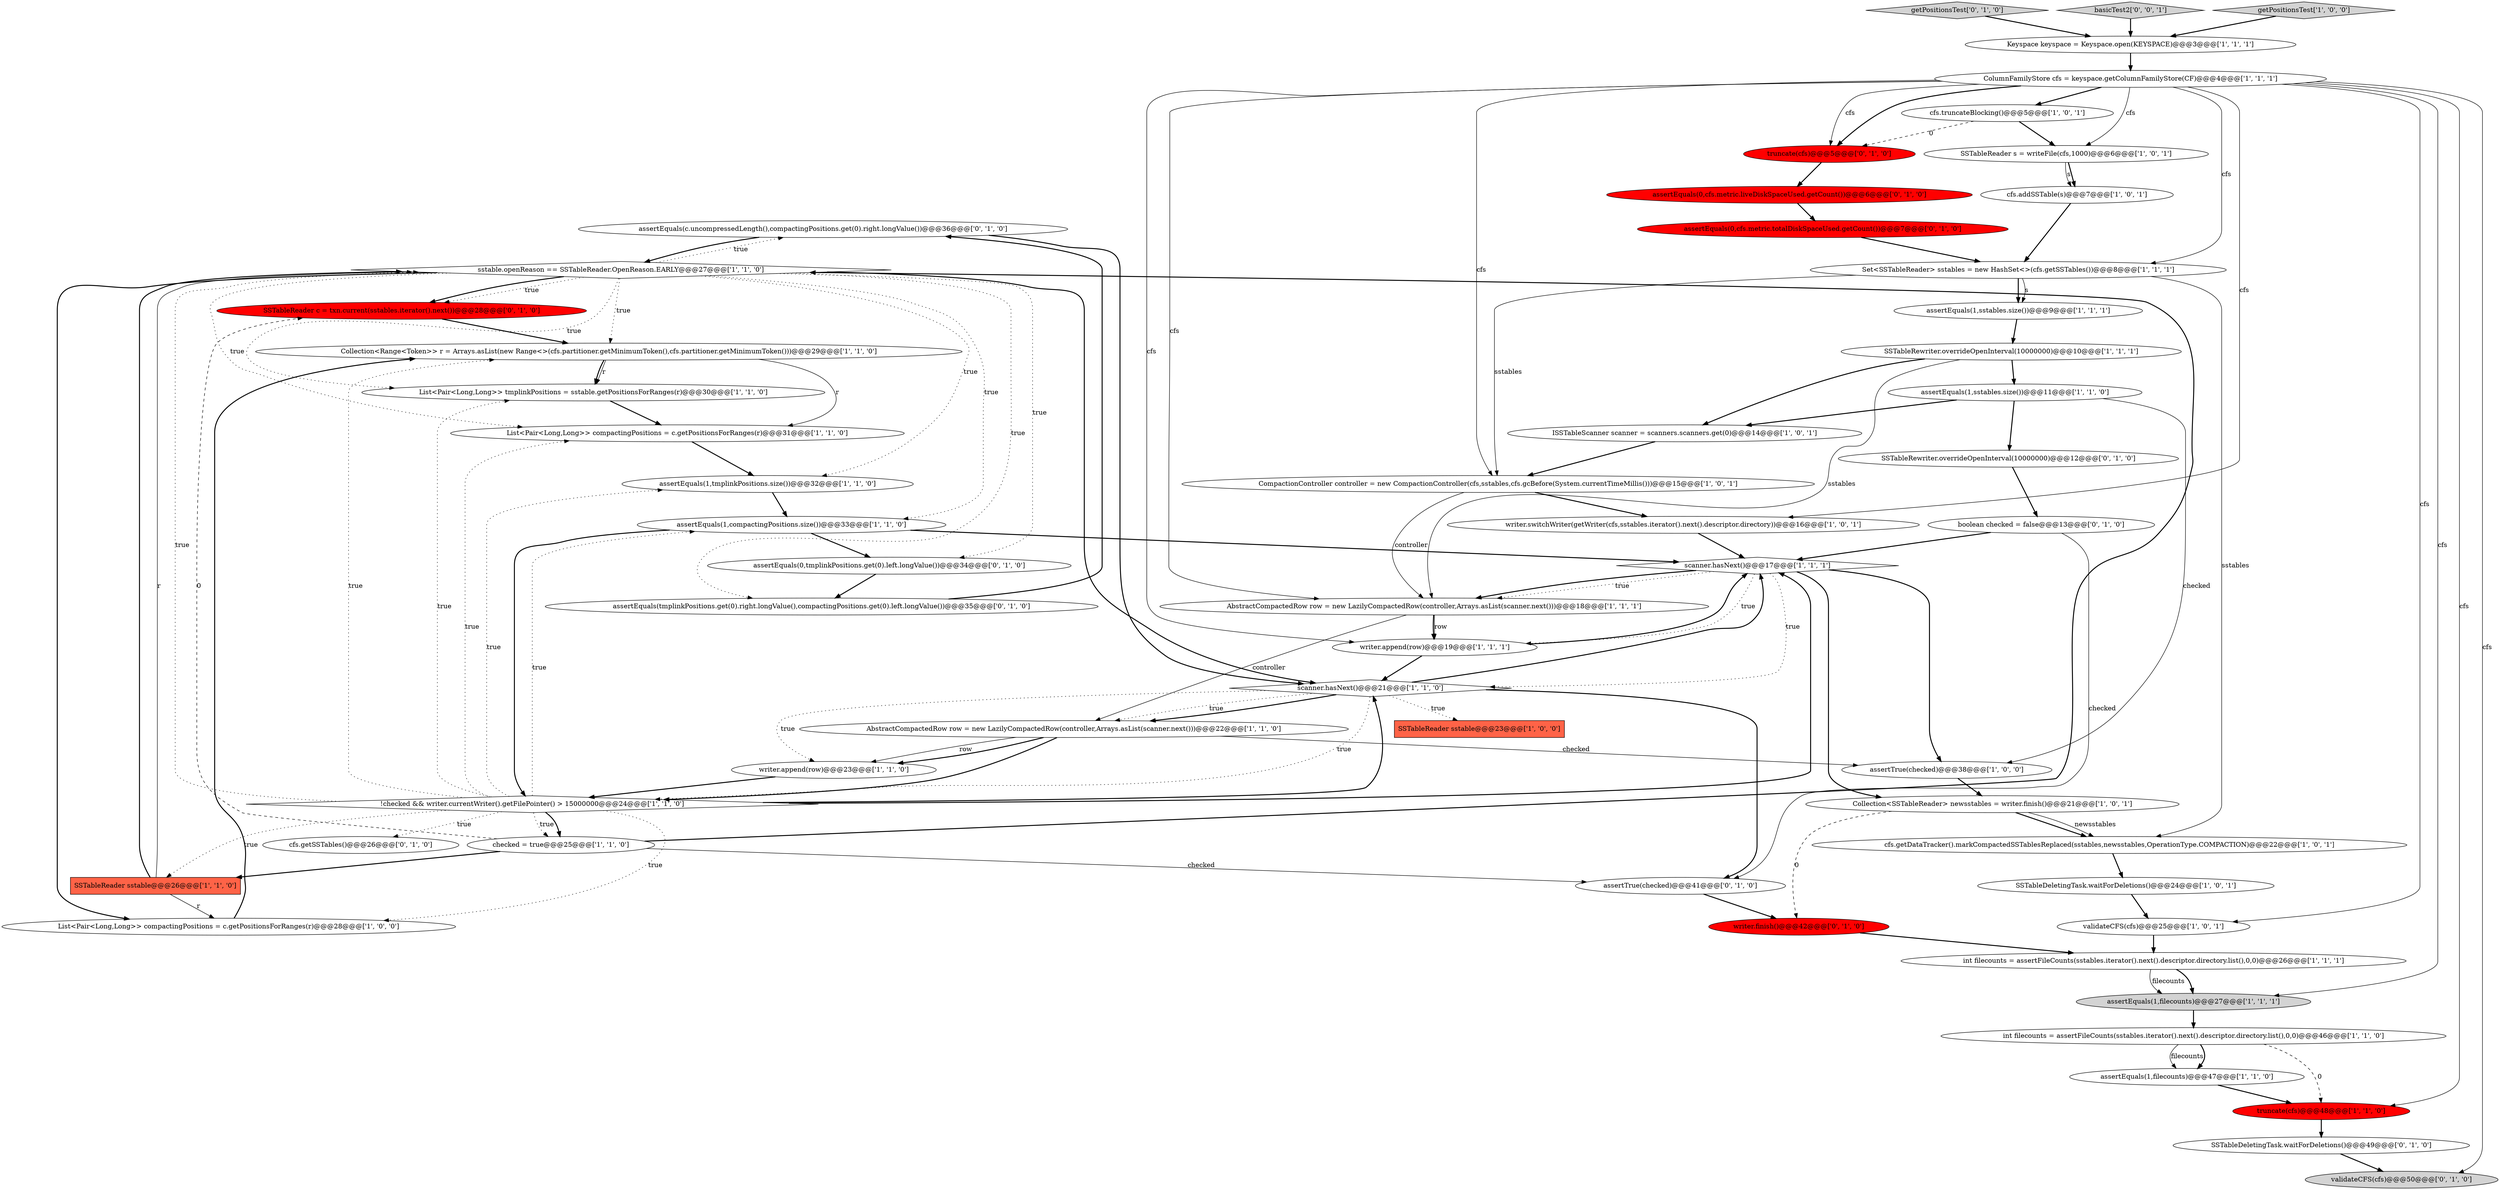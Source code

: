 digraph {
50 [style = filled, label = "assertEquals(c.uncompressedLength(),compactingPositions.get(0).right.longValue())@@@36@@@['0', '1', '0']", fillcolor = white, shape = ellipse image = "AAA0AAABBB2BBB"];
34 [style = filled, label = "List<Pair<Long,Long>> tmplinkPositions = sstable.getPositionsForRanges(r)@@@30@@@['1', '1', '0']", fillcolor = white, shape = ellipse image = "AAA0AAABBB1BBB"];
37 [style = filled, label = "Keyspace keyspace = Keyspace.open(KEYSPACE)@@@3@@@['1', '1', '1']", fillcolor = white, shape = ellipse image = "AAA0AAABBB1BBB"];
38 [style = filled, label = "cfs.truncateBlocking()@@@5@@@['1', '0', '1']", fillcolor = white, shape = ellipse image = "AAA0AAABBB1BBB"];
53 [style = filled, label = "assertEquals(0,cfs.metric.totalDiskSpaceUsed.getCount())@@@7@@@['0', '1', '0']", fillcolor = red, shape = ellipse image = "AAA1AAABBB2BBB"];
1 [style = filled, label = "writer.append(row)@@@19@@@['1', '1', '1']", fillcolor = white, shape = ellipse image = "AAA0AAABBB1BBB"];
48 [style = filled, label = "validateCFS(cfs)@@@50@@@['0', '1', '0']", fillcolor = lightgray, shape = ellipse image = "AAA0AAABBB2BBB"];
6 [style = filled, label = "cfs.getDataTracker().markCompactedSSTablesReplaced(sstables,newsstables,OperationType.COMPACTION)@@@22@@@['1', '0', '1']", fillcolor = white, shape = ellipse image = "AAA0AAABBB1BBB"];
41 [style = filled, label = "getPositionsTest['0', '1', '0']", fillcolor = lightgray, shape = diamond image = "AAA0AAABBB2BBB"];
23 [style = filled, label = "writer.append(row)@@@23@@@['1', '1', '0']", fillcolor = white, shape = ellipse image = "AAA0AAABBB1BBB"];
35 [style = filled, label = "SSTableRewriter.overrideOpenInterval(10000000)@@@10@@@['1', '1', '1']", fillcolor = white, shape = ellipse image = "AAA0AAABBB1BBB"];
54 [style = filled, label = "assertEquals(0,tmplinkPositions.get(0).left.longValue())@@@34@@@['0', '1', '0']", fillcolor = white, shape = ellipse image = "AAA0AAABBB2BBB"];
11 [style = filled, label = "List<Pair<Long,Long>> compactingPositions = c.getPositionsForRanges(r)@@@28@@@['1', '0', '0']", fillcolor = white, shape = ellipse image = "AAA0AAABBB1BBB"];
20 [style = filled, label = "assertEquals(1,compactingPositions.size())@@@33@@@['1', '1', '0']", fillcolor = white, shape = ellipse image = "AAA0AAABBB1BBB"];
19 [style = filled, label = "ColumnFamilyStore cfs = keyspace.getColumnFamilyStore(CF)@@@4@@@['1', '1', '1']", fillcolor = white, shape = ellipse image = "AAA0AAABBB1BBB"];
52 [style = filled, label = "cfs.getSSTables()@@@26@@@['0', '1', '0']", fillcolor = white, shape = ellipse image = "AAA0AAABBB2BBB"];
2 [style = filled, label = "SSTableDeletingTask.waitForDeletions()@@@24@@@['1', '0', '1']", fillcolor = white, shape = ellipse image = "AAA0AAABBB1BBB"];
13 [style = filled, label = "int filecounts = assertFileCounts(sstables.iterator().next().descriptor.directory.list(),0,0)@@@26@@@['1', '1', '1']", fillcolor = white, shape = ellipse image = "AAA0AAABBB1BBB"];
47 [style = filled, label = "writer.finish()@@@42@@@['0', '1', '0']", fillcolor = red, shape = ellipse image = "AAA1AAABBB2BBB"];
7 [style = filled, label = "validateCFS(cfs)@@@25@@@['1', '0', '1']", fillcolor = white, shape = ellipse image = "AAA0AAABBB1BBB"];
45 [style = filled, label = "assertEquals(0,cfs.metric.liveDiskSpaceUsed.getCount())@@@6@@@['0', '1', '0']", fillcolor = red, shape = ellipse image = "AAA1AAABBB2BBB"];
10 [style = filled, label = "AbstractCompactedRow row = new LazilyCompactedRow(controller,Arrays.asList(scanner.next()))@@@18@@@['1', '1', '1']", fillcolor = white, shape = ellipse image = "AAA0AAABBB1BBB"];
15 [style = filled, label = "SSTableReader sstable@@@26@@@['1', '1', '0']", fillcolor = tomato, shape = box image = "AAA0AAABBB1BBB"];
12 [style = filled, label = "checked = true@@@25@@@['1', '1', '0']", fillcolor = white, shape = ellipse image = "AAA0AAABBB1BBB"];
43 [style = filled, label = "assertTrue(checked)@@@41@@@['0', '1', '0']", fillcolor = white, shape = ellipse image = "AAA0AAABBB2BBB"];
17 [style = filled, label = "writer.switchWriter(getWriter(cfs,sstables.iterator().next().descriptor.directory))@@@16@@@['1', '0', '1']", fillcolor = white, shape = ellipse image = "AAA0AAABBB1BBB"];
25 [style = filled, label = "Set<SSTableReader> sstables = new HashSet<>(cfs.getSSTables())@@@8@@@['1', '1', '1']", fillcolor = white, shape = ellipse image = "AAA0AAABBB1BBB"];
31 [style = filled, label = "cfs.addSSTable(s)@@@7@@@['1', '0', '1']", fillcolor = white, shape = ellipse image = "AAA0AAABBB1BBB"];
55 [style = filled, label = "basicTest2['0', '0', '1']", fillcolor = lightgray, shape = diamond image = "AAA0AAABBB3BBB"];
4 [style = filled, label = "SSTableReader sstable@@@23@@@['1', '0', '0']", fillcolor = tomato, shape = box image = "AAA0AAABBB1BBB"];
0 [style = filled, label = "assertTrue(checked)@@@38@@@['1', '0', '0']", fillcolor = white, shape = ellipse image = "AAA0AAABBB1BBB"];
8 [style = filled, label = "sstable.openReason == SSTableReader.OpenReason.EARLY@@@27@@@['1', '1', '0']", fillcolor = white, shape = diamond image = "AAA0AAABBB1BBB"];
32 [style = filled, label = "Collection<SSTableReader> newsstables = writer.finish()@@@21@@@['1', '0', '1']", fillcolor = white, shape = ellipse image = "AAA0AAABBB1BBB"];
16 [style = filled, label = "assertEquals(1,filecounts)@@@47@@@['1', '1', '0']", fillcolor = white, shape = ellipse image = "AAA0AAABBB1BBB"];
22 [style = filled, label = "assertEquals(1,filecounts)@@@27@@@['1', '1', '1']", fillcolor = lightgray, shape = ellipse image = "AAA0AAABBB1BBB"];
44 [style = filled, label = "assertEquals(tmplinkPositions.get(0).right.longValue(),compactingPositions.get(0).left.longValue())@@@35@@@['0', '1', '0']", fillcolor = white, shape = ellipse image = "AAA0AAABBB2BBB"];
51 [style = filled, label = "SSTableRewriter.overrideOpenInterval(10000000)@@@12@@@['0', '1', '0']", fillcolor = white, shape = ellipse image = "AAA0AAABBB2BBB"];
30 [style = filled, label = "int filecounts = assertFileCounts(sstables.iterator().next().descriptor.directory.list(),0,0)@@@46@@@['1', '1', '0']", fillcolor = white, shape = ellipse image = "AAA0AAABBB1BBB"];
29 [style = filled, label = "scanner.hasNext()@@@21@@@['1', '1', '0']", fillcolor = white, shape = diamond image = "AAA0AAABBB1BBB"];
33 [style = filled, label = "scanner.hasNext()@@@17@@@['1', '1', '1']", fillcolor = white, shape = diamond image = "AAA0AAABBB1BBB"];
21 [style = filled, label = "!checked && writer.currentWriter().getFilePointer() > 15000000@@@24@@@['1', '1', '0']", fillcolor = white, shape = diamond image = "AAA0AAABBB1BBB"];
24 [style = filled, label = "Collection<Range<Token>> r = Arrays.asList(new Range<>(cfs.partitioner.getMinimumToken(),cfs.partitioner.getMinimumToken()))@@@29@@@['1', '1', '0']", fillcolor = white, shape = ellipse image = "AAA0AAABBB1BBB"];
40 [style = filled, label = "SSTableDeletingTask.waitForDeletions()@@@49@@@['0', '1', '0']", fillcolor = white, shape = ellipse image = "AAA0AAABBB2BBB"];
26 [style = filled, label = "assertEquals(1,sstables.size())@@@9@@@['1', '1', '1']", fillcolor = white, shape = ellipse image = "AAA0AAABBB1BBB"];
42 [style = filled, label = "truncate(cfs)@@@5@@@['0', '1', '0']", fillcolor = red, shape = ellipse image = "AAA1AAABBB2BBB"];
28 [style = filled, label = "ISSTableScanner scanner = scanners.scanners.get(0)@@@14@@@['1', '0', '1']", fillcolor = white, shape = ellipse image = "AAA0AAABBB1BBB"];
39 [style = filled, label = "assertEquals(1,sstables.size())@@@11@@@['1', '1', '0']", fillcolor = white, shape = ellipse image = "AAA0AAABBB1BBB"];
14 [style = filled, label = "getPositionsTest['1', '0', '0']", fillcolor = lightgray, shape = diamond image = "AAA0AAABBB1BBB"];
18 [style = filled, label = "List<Pair<Long,Long>> compactingPositions = c.getPositionsForRanges(r)@@@31@@@['1', '1', '0']", fillcolor = white, shape = ellipse image = "AAA0AAABBB1BBB"];
27 [style = filled, label = "truncate(cfs)@@@48@@@['1', '1', '0']", fillcolor = red, shape = ellipse image = "AAA1AAABBB1BBB"];
3 [style = filled, label = "SSTableReader s = writeFile(cfs,1000)@@@6@@@['1', '0', '1']", fillcolor = white, shape = ellipse image = "AAA0AAABBB1BBB"];
9 [style = filled, label = "CompactionController controller = new CompactionController(cfs,sstables,cfs.gcBefore(System.currentTimeMillis()))@@@15@@@['1', '0', '1']", fillcolor = white, shape = ellipse image = "AAA0AAABBB1BBB"];
5 [style = filled, label = "assertEquals(1,tmplinkPositions.size())@@@32@@@['1', '1', '0']", fillcolor = white, shape = ellipse image = "AAA0AAABBB1BBB"];
46 [style = filled, label = "SSTableReader c = txn.current(sstables.iterator().next())@@@28@@@['0', '1', '0']", fillcolor = red, shape = ellipse image = "AAA1AAABBB2BBB"];
36 [style = filled, label = "AbstractCompactedRow row = new LazilyCompactedRow(controller,Arrays.asList(scanner.next()))@@@22@@@['1', '1', '0']", fillcolor = white, shape = ellipse image = "AAA0AAABBB1BBB"];
49 [style = filled, label = "boolean checked = false@@@13@@@['0', '1', '0']", fillcolor = white, shape = ellipse image = "AAA0AAABBB2BBB"];
32->47 [style = dashed, label="0"];
21->12 [style = dotted, label="true"];
21->11 [style = dotted, label="true"];
21->15 [style = dotted, label="true"];
5->20 [style = bold, label=""];
19->3 [style = solid, label="cfs"];
42->45 [style = bold, label=""];
21->18 [style = dotted, label="true"];
21->8 [style = dotted, label="true"];
24->34 [style = solid, label="r"];
34->18 [style = bold, label=""];
21->52 [style = dotted, label="true"];
28->9 [style = bold, label=""];
24->34 [style = bold, label=""];
35->10 [style = solid, label="sstables"];
29->23 [style = dotted, label="true"];
25->6 [style = solid, label="sstables"];
32->6 [style = bold, label=""];
22->30 [style = bold, label=""];
19->25 [style = solid, label="cfs"];
49->43 [style = solid, label="checked"];
33->0 [style = bold, label=""];
1->33 [style = bold, label=""];
12->43 [style = solid, label="checked"];
19->7 [style = solid, label="cfs"];
21->24 [style = dotted, label="true"];
39->51 [style = bold, label=""];
26->35 [style = bold, label=""];
15->8 [style = solid, label="r"];
29->43 [style = bold, label=""];
19->17 [style = solid, label="cfs"];
8->20 [style = dotted, label="true"];
12->46 [style = dashed, label="0"];
13->22 [style = bold, label=""];
8->11 [style = bold, label=""];
29->36 [style = dotted, label="true"];
55->37 [style = bold, label=""];
19->42 [style = solid, label="cfs"];
21->5 [style = dotted, label="true"];
14->37 [style = bold, label=""];
29->36 [style = bold, label=""];
19->42 [style = bold, label=""];
50->29 [style = bold, label=""];
21->20 [style = dotted, label="true"];
8->46 [style = dotted, label="true"];
46->24 [style = bold, label=""];
41->37 [style = bold, label=""];
36->0 [style = solid, label="checked"];
30->27 [style = dashed, label="0"];
9->17 [style = bold, label=""];
44->50 [style = bold, label=""];
8->34 [style = dotted, label="true"];
6->2 [style = bold, label=""];
35->28 [style = bold, label=""];
8->50 [style = dotted, label="true"];
21->29 [style = bold, label=""];
43->47 [style = bold, label=""];
54->44 [style = bold, label=""];
10->36 [style = solid, label="controller"];
25->26 [style = bold, label=""];
19->48 [style = solid, label="cfs"];
8->54 [style = dotted, label="true"];
8->18 [style = dotted, label="true"];
29->21 [style = dotted, label="true"];
10->1 [style = bold, label=""];
19->38 [style = bold, label=""];
33->10 [style = dotted, label="true"];
24->18 [style = solid, label="r"];
29->4 [style = dotted, label="true"];
31->25 [style = bold, label=""];
16->27 [style = bold, label=""];
30->16 [style = solid, label="filecounts"];
35->39 [style = bold, label=""];
45->53 [style = bold, label=""];
11->24 [style = bold, label=""];
47->13 [style = bold, label=""];
36->23 [style = solid, label="row"];
38->3 [style = bold, label=""];
8->24 [style = dotted, label="true"];
21->12 [style = bold, label=""];
38->42 [style = dashed, label="0"];
32->6 [style = solid, label="newsstables"];
12->8 [style = bold, label=""];
19->27 [style = solid, label="cfs"];
33->29 [style = dotted, label="true"];
20->54 [style = bold, label=""];
33->32 [style = bold, label=""];
0->32 [style = bold, label=""];
1->29 [style = bold, label=""];
10->1 [style = solid, label="row"];
15->8 [style = bold, label=""];
9->10 [style = solid, label="controller"];
19->1 [style = solid, label="cfs"];
7->13 [style = bold, label=""];
39->0 [style = solid, label="checked"];
53->25 [style = bold, label=""];
40->48 [style = bold, label=""];
19->10 [style = solid, label="cfs"];
3->31 [style = bold, label=""];
21->33 [style = bold, label=""];
12->15 [style = bold, label=""];
15->11 [style = solid, label="r"];
21->34 [style = dotted, label="true"];
33->10 [style = bold, label=""];
17->33 [style = bold, label=""];
19->9 [style = solid, label="cfs"];
51->49 [style = bold, label=""];
8->44 [style = dotted, label="true"];
19->22 [style = solid, label="cfs"];
39->28 [style = bold, label=""];
20->33 [style = bold, label=""];
20->21 [style = bold, label=""];
13->22 [style = solid, label="filecounts"];
36->21 [style = bold, label=""];
8->46 [style = bold, label=""];
29->33 [style = bold, label=""];
36->23 [style = bold, label=""];
23->21 [style = bold, label=""];
8->5 [style = dotted, label="true"];
25->9 [style = solid, label="sstables"];
18->5 [style = bold, label=""];
49->33 [style = bold, label=""];
33->1 [style = dotted, label="true"];
50->8 [style = bold, label=""];
27->40 [style = bold, label=""];
37->19 [style = bold, label=""];
2->7 [style = bold, label=""];
3->31 [style = solid, label="s"];
30->16 [style = bold, label=""];
8->29 [style = bold, label=""];
25->26 [style = solid, label="s"];
}
